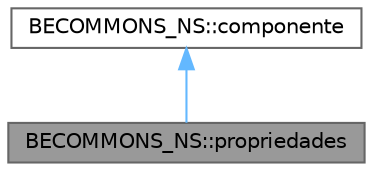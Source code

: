 digraph "BECOMMONS_NS::propriedades"
{
 // LATEX_PDF_SIZE
  bgcolor="transparent";
  edge [fontname=Helvetica,fontsize=10,labelfontname=Helvetica,labelfontsize=10];
  node [fontname=Helvetica,fontsize=10,shape=box,height=0.2,width=0.4];
  Node1 [id="Node000001",label="BECOMMONS_NS::propriedades",height=0.2,width=0.4,color="gray40", fillcolor="grey60", style="filled", fontcolor="black",tooltip=" "];
  Node2 -> Node1 [id="edge1_Node000001_Node000002",dir="back",color="steelblue1",style="solid",tooltip=" "];
  Node2 [id="Node000002",label="BECOMMONS_NS::componente",height=0.2,width=0.4,color="gray40", fillcolor="white", style="filled",URL="$structBECOMMONS__NS_1_1componente.html",tooltip="base para as funcionalidades da engine"];
}
